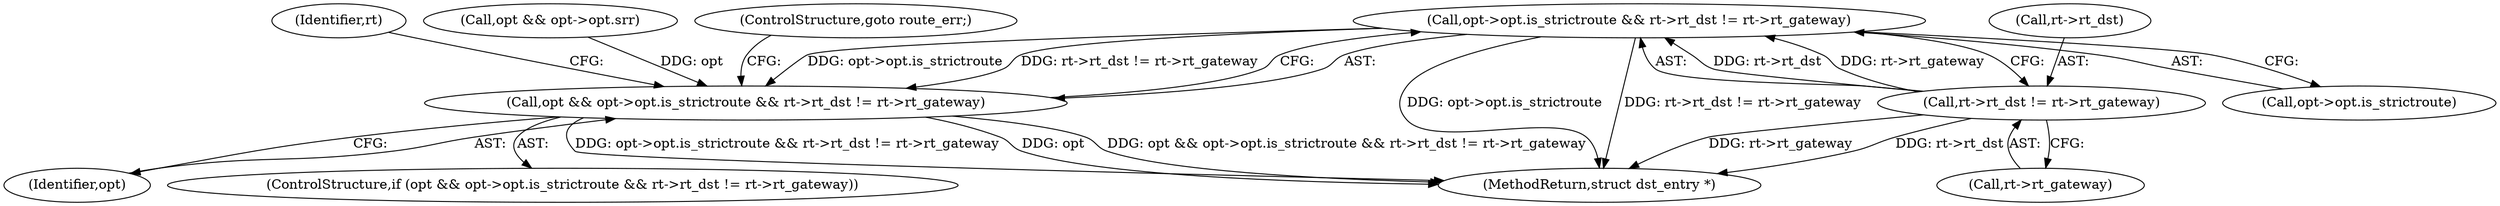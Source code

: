 digraph "0_linux_f6d8bd051c391c1c0458a30b2a7abcd939329259_14@pointer" {
"1000185" [label="(Call,opt->opt.is_strictroute && rt->rt_dst != rt->rt_gateway)"];
"1000191" [label="(Call,rt->rt_dst != rt->rt_gateway)"];
"1000183" [label="(Call,opt && opt->opt.is_strictroute && rt->rt_dst != rt->rt_gateway)"];
"1000184" [label="(Identifier,opt)"];
"1000186" [label="(Call,opt->opt.is_strictroute)"];
"1000185" [label="(Call,opt->opt.is_strictroute && rt->rt_dst != rt->rt_gateway)"];
"1000183" [label="(Call,opt && opt->opt.is_strictroute && rt->rt_dst != rt->rt_gateway)"];
"1000213" [label="(MethodReturn,struct dst_entry *)"];
"1000192" [label="(Call,rt->rt_dst)"];
"1000141" [label="(Call,opt && opt->opt.srr)"];
"1000182" [label="(ControlStructure,if (opt && opt->opt.is_strictroute && rt->rt_dst != rt->rt_gateway))"];
"1000198" [label="(ControlStructure,goto route_err;)"];
"1000195" [label="(Call,rt->rt_gateway)"];
"1000202" [label="(Identifier,rt)"];
"1000191" [label="(Call,rt->rt_dst != rt->rt_gateway)"];
"1000185" -> "1000183"  [label="AST: "];
"1000185" -> "1000186"  [label="CFG: "];
"1000185" -> "1000191"  [label="CFG: "];
"1000186" -> "1000185"  [label="AST: "];
"1000191" -> "1000185"  [label="AST: "];
"1000183" -> "1000185"  [label="CFG: "];
"1000185" -> "1000213"  [label="DDG: opt->opt.is_strictroute"];
"1000185" -> "1000213"  [label="DDG: rt->rt_dst != rt->rt_gateway"];
"1000185" -> "1000183"  [label="DDG: opt->opt.is_strictroute"];
"1000185" -> "1000183"  [label="DDG: rt->rt_dst != rt->rt_gateway"];
"1000191" -> "1000185"  [label="DDG: rt->rt_dst"];
"1000191" -> "1000185"  [label="DDG: rt->rt_gateway"];
"1000191" -> "1000195"  [label="CFG: "];
"1000192" -> "1000191"  [label="AST: "];
"1000195" -> "1000191"  [label="AST: "];
"1000191" -> "1000213"  [label="DDG: rt->rt_gateway"];
"1000191" -> "1000213"  [label="DDG: rt->rt_dst"];
"1000183" -> "1000182"  [label="AST: "];
"1000183" -> "1000184"  [label="CFG: "];
"1000184" -> "1000183"  [label="AST: "];
"1000198" -> "1000183"  [label="CFG: "];
"1000202" -> "1000183"  [label="CFG: "];
"1000183" -> "1000213"  [label="DDG: opt->opt.is_strictroute && rt->rt_dst != rt->rt_gateway"];
"1000183" -> "1000213"  [label="DDG: opt"];
"1000183" -> "1000213"  [label="DDG: opt && opt->opt.is_strictroute && rt->rt_dst != rt->rt_gateway"];
"1000141" -> "1000183"  [label="DDG: opt"];
}
